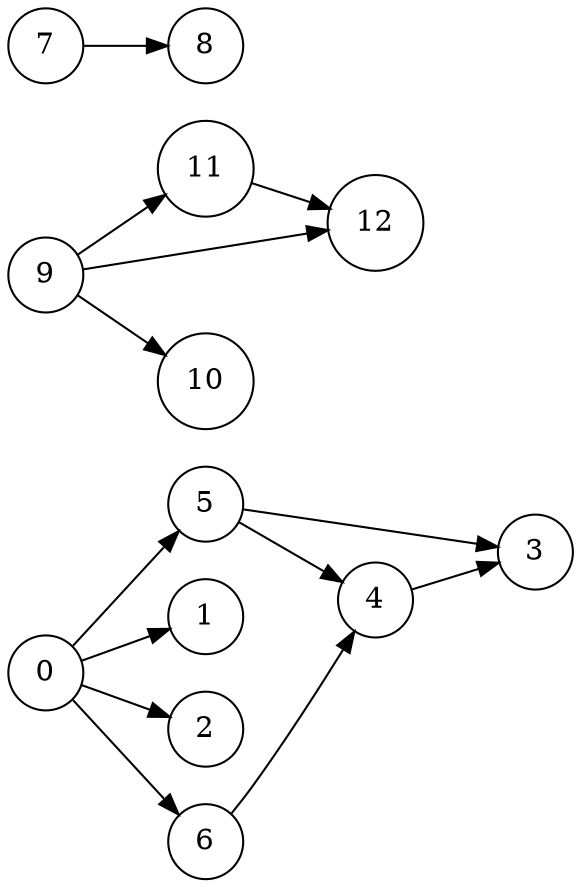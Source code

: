 digraph {
rankdir = LR;
node [shape = circle];
0 -> 5
0 -> 1
0 -> 2
0 -> 6
11 -> 12
4 -> 3
5 -> 4
5 -> 3
6 -> 4
7 -> 8
9 -> 12
9 -> 10
9 -> 11
}